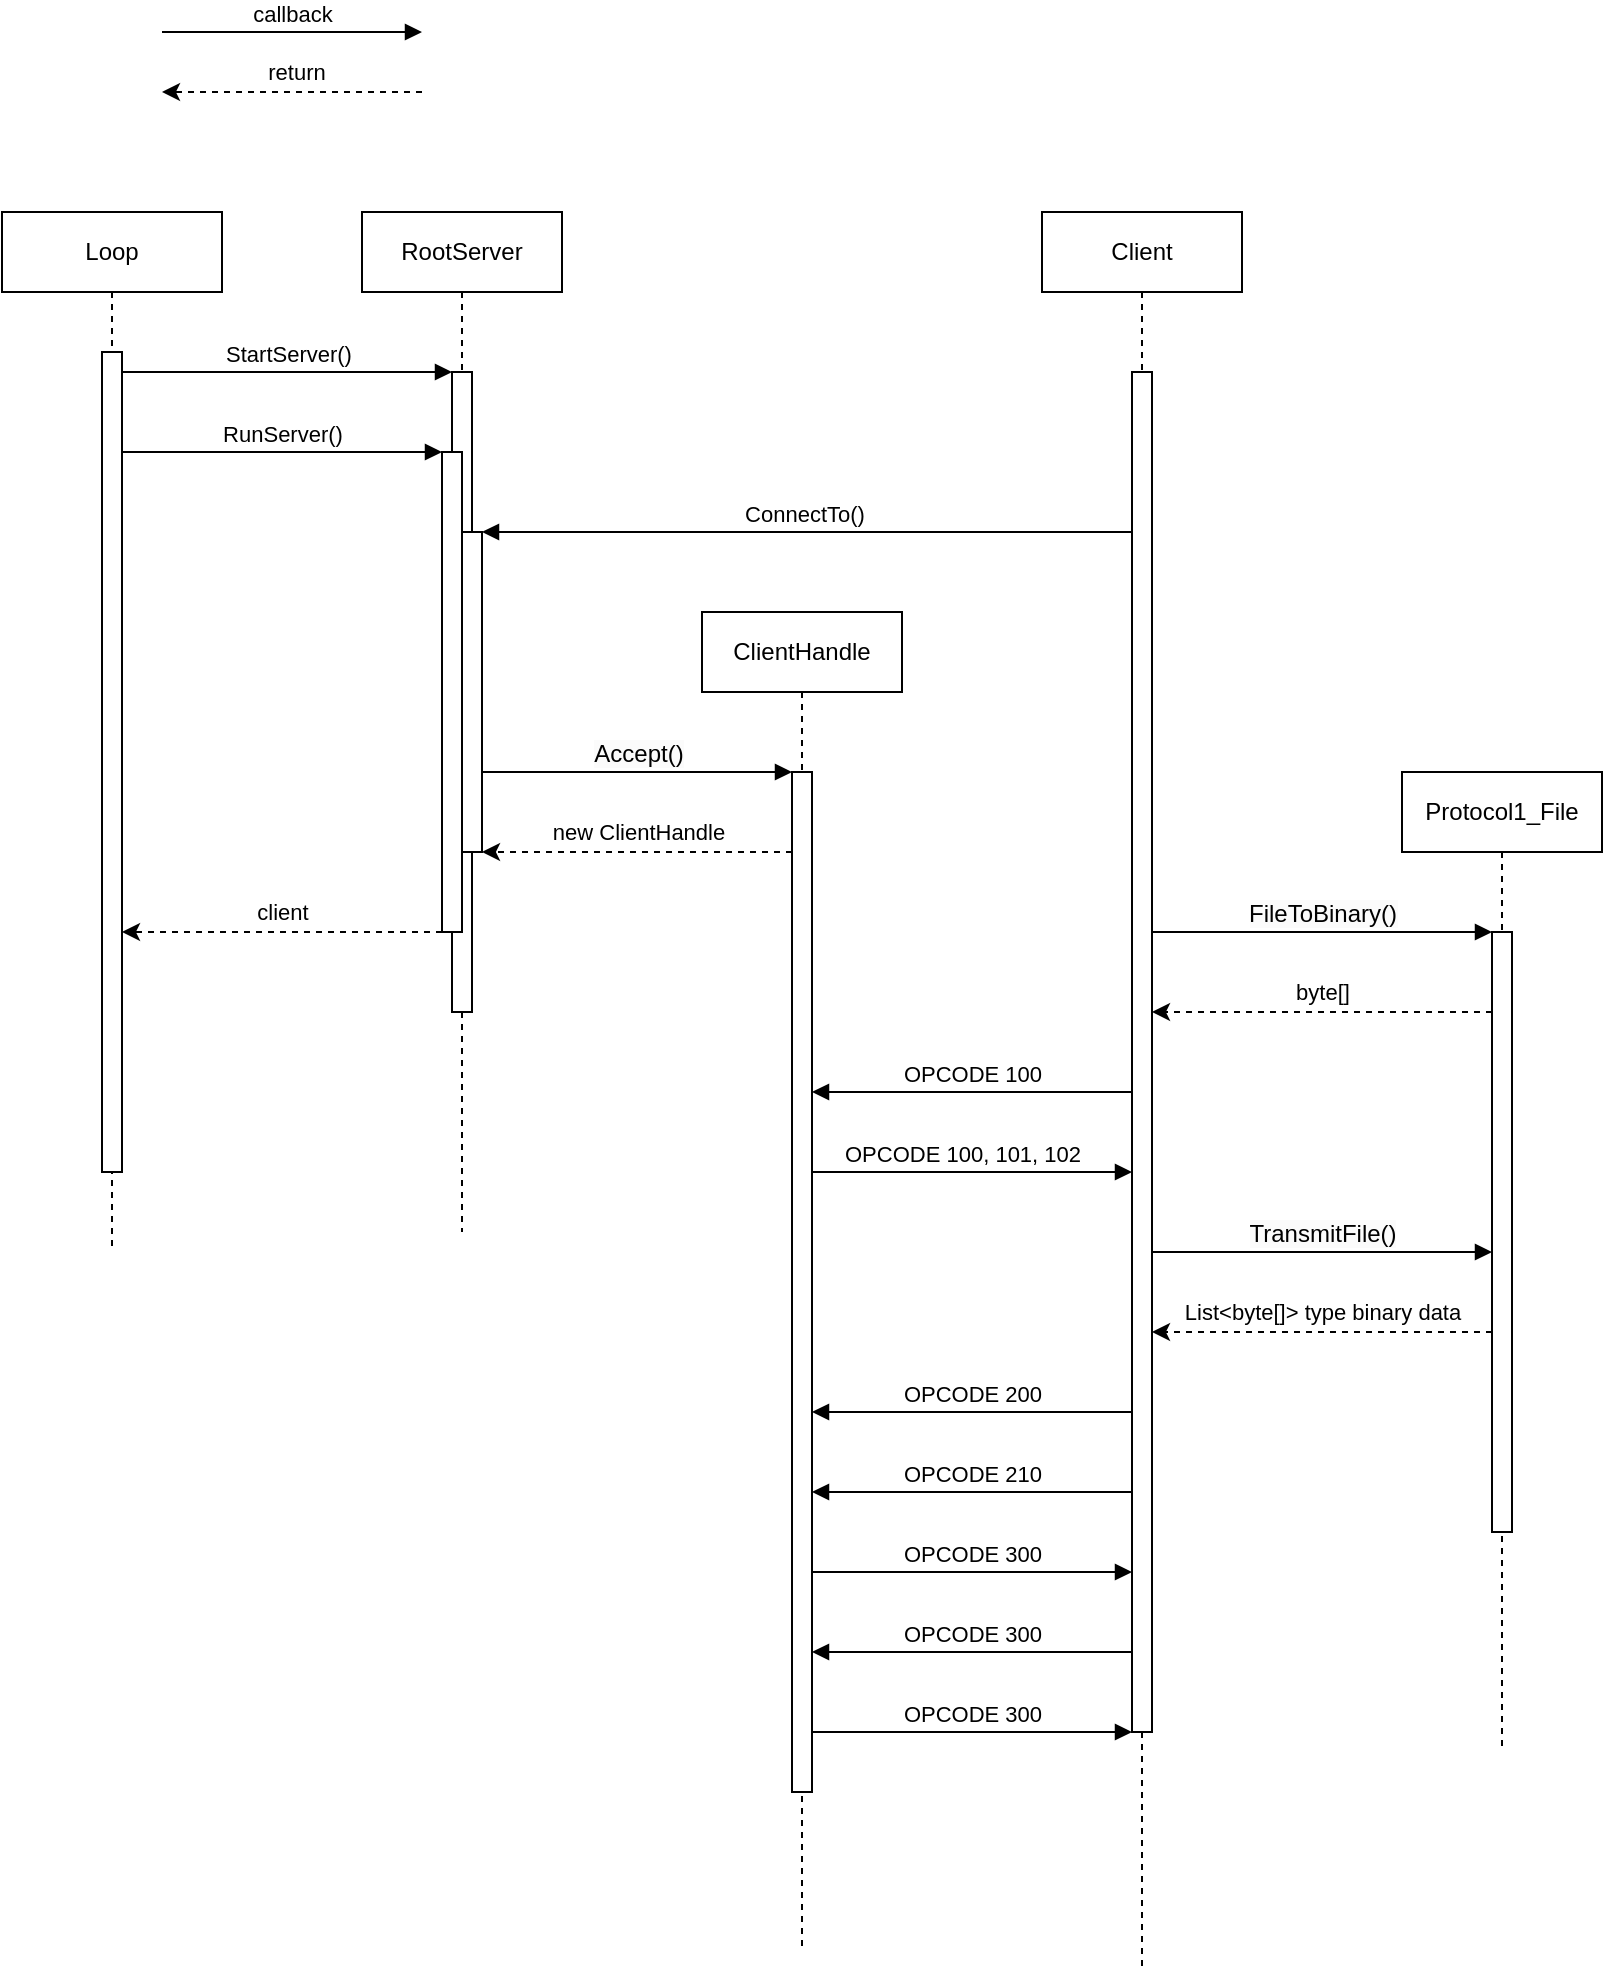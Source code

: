 <mxfile version="24.9.1">
  <diagram name="Page-1" id="2YBvvXClWsGukQMizWep">
    <mxGraphModel dx="2049" dy="1114" grid="1" gridSize="10" guides="1" tooltips="1" connect="1" arrows="1" fold="1" page="1" pageScale="1" pageWidth="850" pageHeight="1100" math="0" shadow="0">
      <root>
        <mxCell id="0" />
        <mxCell id="1" parent="0" />
        <mxCell id="aM9ryv3xv72pqoxQDRHE-1" value="Loop" style="shape=umlLifeline;perimeter=lifelinePerimeter;whiteSpace=wrap;html=1;container=0;dropTarget=0;collapsible=0;recursiveResize=0;outlineConnect=0;portConstraint=eastwest;newEdgeStyle={&quot;edgeStyle&quot;:&quot;elbowEdgeStyle&quot;,&quot;elbow&quot;:&quot;vertical&quot;,&quot;curved&quot;:0,&quot;rounded&quot;:0};" parent="1" vertex="1">
          <mxGeometry x="240" y="120" width="110" height="520" as="geometry" />
        </mxCell>
        <mxCell id="aM9ryv3xv72pqoxQDRHE-2" value="" style="html=1;points=[];perimeter=orthogonalPerimeter;outlineConnect=0;targetShapes=umlLifeline;portConstraint=eastwest;newEdgeStyle={&quot;edgeStyle&quot;:&quot;elbowEdgeStyle&quot;,&quot;elbow&quot;:&quot;vertical&quot;,&quot;curved&quot;:0,&quot;rounded&quot;:0};" parent="aM9ryv3xv72pqoxQDRHE-1" vertex="1">
          <mxGeometry x="50" y="70" width="10" height="410" as="geometry" />
        </mxCell>
        <mxCell id="aM9ryv3xv72pqoxQDRHE-5" value="RootServer" style="shape=umlLifeline;perimeter=lifelinePerimeter;whiteSpace=wrap;html=1;container=0;dropTarget=0;collapsible=0;recursiveResize=0;outlineConnect=0;portConstraint=eastwest;newEdgeStyle={&quot;edgeStyle&quot;:&quot;elbowEdgeStyle&quot;,&quot;elbow&quot;:&quot;vertical&quot;,&quot;curved&quot;:0,&quot;rounded&quot;:0};" parent="1" vertex="1">
          <mxGeometry x="420" y="120" width="100" height="510" as="geometry" />
        </mxCell>
        <mxCell id="aM9ryv3xv72pqoxQDRHE-6" value="" style="html=1;points=[];perimeter=orthogonalPerimeter;outlineConnect=0;targetShapes=umlLifeline;portConstraint=eastwest;newEdgeStyle={&quot;edgeStyle&quot;:&quot;elbowEdgeStyle&quot;,&quot;elbow&quot;:&quot;vertical&quot;,&quot;curved&quot;:0,&quot;rounded&quot;:0};" parent="aM9ryv3xv72pqoxQDRHE-5" vertex="1">
          <mxGeometry x="45" y="80" width="10" height="320" as="geometry" />
        </mxCell>
        <mxCell id="BWTJIb0yomok6V5Ke0bs-16" value="" style="html=1;points=[];perimeter=orthogonalPerimeter;outlineConnect=0;targetShapes=umlLifeline;portConstraint=eastwest;newEdgeStyle={&quot;edgeStyle&quot;:&quot;elbowEdgeStyle&quot;,&quot;elbow&quot;:&quot;vertical&quot;,&quot;curved&quot;:0,&quot;rounded&quot;:0};" parent="aM9ryv3xv72pqoxQDRHE-5" vertex="1">
          <mxGeometry x="40" y="120" width="10" height="240" as="geometry" />
        </mxCell>
        <mxCell id="BWTJIb0yomok6V5Ke0bs-19" value="" style="html=1;points=[];perimeter=orthogonalPerimeter;outlineConnect=0;targetShapes=umlLifeline;portConstraint=eastwest;newEdgeStyle={&quot;edgeStyle&quot;:&quot;elbowEdgeStyle&quot;,&quot;elbow&quot;:&quot;vertical&quot;,&quot;curved&quot;:0,&quot;rounded&quot;:0};" parent="aM9ryv3xv72pqoxQDRHE-5" vertex="1">
          <mxGeometry x="50" y="160" width="10" height="160" as="geometry" />
        </mxCell>
        <mxCell id="aM9ryv3xv72pqoxQDRHE-7" value="StartServer()" style="html=1;verticalAlign=bottom;endArrow=block;edgeStyle=elbowEdgeStyle;elbow=vertical;curved=0;rounded=0;" parent="1" source="aM9ryv3xv72pqoxQDRHE-2" target="aM9ryv3xv72pqoxQDRHE-6" edge="1">
          <mxGeometry relative="1" as="geometry">
            <mxPoint x="395" y="210" as="sourcePoint" />
            <Array as="points">
              <mxPoint x="380" y="200" />
            </Array>
          </mxGeometry>
        </mxCell>
        <mxCell id="aM9ryv3xv72pqoxQDRHE-9" value="callback" style="html=1;verticalAlign=bottom;endArrow=block;edgeStyle=elbowEdgeStyle;elbow=vertical;curved=0;rounded=0;" parent="1" edge="1">
          <mxGeometry relative="1" as="geometry">
            <mxPoint x="320" y="30" as="sourcePoint" />
            <Array as="points">
              <mxPoint x="430" y="30" />
            </Array>
            <mxPoint x="450" y="30" as="targetPoint" />
          </mxGeometry>
        </mxCell>
        <mxCell id="BWTJIb0yomok6V5Ke0bs-8" value="ClientHandle" style="shape=umlLifeline;perimeter=lifelinePerimeter;whiteSpace=wrap;html=1;container=0;dropTarget=0;collapsible=0;recursiveResize=0;outlineConnect=0;portConstraint=eastwest;newEdgeStyle={&quot;edgeStyle&quot;:&quot;elbowEdgeStyle&quot;,&quot;elbow&quot;:&quot;vertical&quot;,&quot;curved&quot;:0,&quot;rounded&quot;:0};" parent="1" vertex="1">
          <mxGeometry x="590" y="320" width="100" height="670" as="geometry" />
        </mxCell>
        <mxCell id="BWTJIb0yomok6V5Ke0bs-9" value="" style="html=1;points=[];perimeter=orthogonalPerimeter;outlineConnect=0;targetShapes=umlLifeline;portConstraint=eastwest;newEdgeStyle={&quot;edgeStyle&quot;:&quot;elbowEdgeStyle&quot;,&quot;elbow&quot;:&quot;vertical&quot;,&quot;curved&quot;:0,&quot;rounded&quot;:0};" parent="BWTJIb0yomok6V5Ke0bs-8" vertex="1">
          <mxGeometry x="45" y="80" width="10" height="510" as="geometry" />
        </mxCell>
        <mxCell id="BWTJIb0yomok6V5Ke0bs-10" value="Client" style="shape=umlLifeline;perimeter=lifelinePerimeter;whiteSpace=wrap;html=1;container=0;dropTarget=0;collapsible=0;recursiveResize=0;outlineConnect=0;portConstraint=eastwest;newEdgeStyle={&quot;edgeStyle&quot;:&quot;elbowEdgeStyle&quot;,&quot;elbow&quot;:&quot;vertical&quot;,&quot;curved&quot;:0,&quot;rounded&quot;:0};" parent="1" vertex="1">
          <mxGeometry x="760" y="120" width="100" height="880" as="geometry" />
        </mxCell>
        <mxCell id="BWTJIb0yomok6V5Ke0bs-11" value="" style="html=1;points=[];perimeter=orthogonalPerimeter;outlineConnect=0;targetShapes=umlLifeline;portConstraint=eastwest;newEdgeStyle={&quot;edgeStyle&quot;:&quot;elbowEdgeStyle&quot;,&quot;elbow&quot;:&quot;vertical&quot;,&quot;curved&quot;:0,&quot;rounded&quot;:0};" parent="BWTJIb0yomok6V5Ke0bs-10" vertex="1">
          <mxGeometry x="45" y="80" width="10" height="680" as="geometry" />
        </mxCell>
        <mxCell id="BWTJIb0yomok6V5Ke0bs-12" value="RunServer()" style="html=1;verticalAlign=bottom;endArrow=block;edgeStyle=elbowEdgeStyle;elbow=vertical;curved=0;rounded=0;entryX=0;entryY=0;entryDx=0;entryDy=0;" parent="1" source="aM9ryv3xv72pqoxQDRHE-2" edge="1">
          <mxGeometry relative="1" as="geometry">
            <mxPoint x="310" y="210" as="sourcePoint" />
            <Array as="points">
              <mxPoint x="390" y="240" />
            </Array>
            <mxPoint x="460" y="240" as="targetPoint" />
          </mxGeometry>
        </mxCell>
        <mxCell id="BWTJIb0yomok6V5Ke0bs-13" value="ConnectTo()" style="html=1;verticalAlign=bottom;endArrow=block;edgeStyle=elbowEdgeStyle;elbow=vertical;curved=0;rounded=0;" parent="1" source="BWTJIb0yomok6V5Ke0bs-11" target="BWTJIb0yomok6V5Ke0bs-19" edge="1">
          <mxGeometry x="0.011" relative="1" as="geometry">
            <mxPoint x="570" y="300" as="sourcePoint" />
            <Array as="points">
              <mxPoint x="550" y="280" />
            </Array>
            <mxPoint x="480" y="280" as="targetPoint" />
            <mxPoint as="offset" />
          </mxGeometry>
        </mxCell>
        <mxCell id="BWTJIb0yomok6V5Ke0bs-17" value="" style="endArrow=classic;html=1;rounded=0;dashed=1;" parent="1" source="BWTJIb0yomok6V5Ke0bs-16" target="aM9ryv3xv72pqoxQDRHE-2" edge="1">
          <mxGeometry width="50" height="50" relative="1" as="geometry">
            <mxPoint x="490" y="330" as="sourcePoint" />
            <mxPoint x="540" y="280" as="targetPoint" />
            <Array as="points">
              <mxPoint x="380" y="480" />
            </Array>
          </mxGeometry>
        </mxCell>
        <mxCell id="BWTJIb0yomok6V5Ke0bs-18" value="client" style="edgeLabel;html=1;align=center;verticalAlign=middle;resizable=0;points=[];" parent="BWTJIb0yomok6V5Ke0bs-17" vertex="1" connectable="0">
          <mxGeometry x="0.113" y="1" relative="1" as="geometry">
            <mxPoint x="9" y="-11" as="offset" />
          </mxGeometry>
        </mxCell>
        <mxCell id="BWTJIb0yomok6V5Ke0bs-20" value="&lt;span style=&quot;font-size: 12px; text-wrap-mode: wrap; background-color: rgb(251, 251, 251);&quot;&gt;Accept()&lt;/span&gt;" style="html=1;verticalAlign=bottom;endArrow=block;edgeStyle=elbowEdgeStyle;elbow=vertical;curved=0;rounded=0;" parent="1" source="BWTJIb0yomok6V5Ke0bs-19" target="BWTJIb0yomok6V5Ke0bs-9" edge="1">
          <mxGeometry x="-0.003" relative="1" as="geometry">
            <mxPoint x="310" y="210" as="sourcePoint" />
            <Array as="points">
              <mxPoint x="510" y="400" />
            </Array>
            <mxPoint x="475" y="210" as="targetPoint" />
            <mxPoint as="offset" />
          </mxGeometry>
        </mxCell>
        <mxCell id="BWTJIb0yomok6V5Ke0bs-21" value="" style="endArrow=classic;html=1;rounded=0;dashed=1;" parent="1" source="BWTJIb0yomok6V5Ke0bs-9" target="BWTJIb0yomok6V5Ke0bs-19" edge="1">
          <mxGeometry width="50" height="50" relative="1" as="geometry">
            <mxPoint x="470" y="330" as="sourcePoint" />
            <mxPoint x="310" y="330" as="targetPoint" />
            <Array as="points">
              <mxPoint x="590" y="440" />
            </Array>
          </mxGeometry>
        </mxCell>
        <mxCell id="BWTJIb0yomok6V5Ke0bs-22" value="new ClientHandle" style="edgeLabel;html=1;align=center;verticalAlign=middle;resizable=0;points=[];" parent="BWTJIb0yomok6V5Ke0bs-21" vertex="1" connectable="0">
          <mxGeometry x="0.113" y="1" relative="1" as="geometry">
            <mxPoint x="9" y="-11" as="offset" />
          </mxGeometry>
        </mxCell>
        <mxCell id="dHwghNjNQ53B7s980lVL-1" value="" style="endArrow=classic;html=1;rounded=0;dashed=1;" parent="1" edge="1">
          <mxGeometry width="50" height="50" relative="1" as="geometry">
            <mxPoint x="450" y="60" as="sourcePoint" />
            <mxPoint x="320" y="60" as="targetPoint" />
            <Array as="points">
              <mxPoint x="430" y="60" />
            </Array>
          </mxGeometry>
        </mxCell>
        <mxCell id="dHwghNjNQ53B7s980lVL-2" value="return" style="edgeLabel;html=1;align=center;verticalAlign=middle;resizable=0;points=[];" parent="dHwghNjNQ53B7s980lVL-1" vertex="1" connectable="0">
          <mxGeometry x="0.113" y="1" relative="1" as="geometry">
            <mxPoint x="9" y="-11" as="offset" />
          </mxGeometry>
        </mxCell>
        <mxCell id="dHwghNjNQ53B7s980lVL-3" value="OPCODE 100" style="html=1;verticalAlign=bottom;endArrow=block;edgeStyle=elbowEdgeStyle;elbow=vertical;curved=0;rounded=0;" parent="1" source="BWTJIb0yomok6V5Ke0bs-11" target="BWTJIb0yomok6V5Ke0bs-9" edge="1">
          <mxGeometry relative="1" as="geometry">
            <mxPoint x="630" y="500" as="sourcePoint" />
            <Array as="points">
              <mxPoint x="670" y="560" />
            </Array>
            <mxPoint x="795" y="500" as="targetPoint" />
          </mxGeometry>
        </mxCell>
        <mxCell id="dHwghNjNQ53B7s980lVL-4" value="OPCODE 100, 101, 102" style="html=1;verticalAlign=bottom;endArrow=block;edgeStyle=elbowEdgeStyle;elbow=vertical;curved=0;rounded=0;" parent="1" source="BWTJIb0yomok6V5Ke0bs-9" target="BWTJIb0yomok6V5Ke0bs-11" edge="1">
          <mxGeometry x="-0.062" relative="1" as="geometry">
            <mxPoint x="815" y="490" as="sourcePoint" />
            <Array as="points">
              <mxPoint x="760" y="600" />
            </Array>
            <mxPoint x="655" y="490" as="targetPoint" />
            <mxPoint as="offset" />
          </mxGeometry>
        </mxCell>
        <mxCell id="dHwghNjNQ53B7s980lVL-5" value="OPCODE 200" style="html=1;verticalAlign=bottom;endArrow=block;edgeStyle=elbowEdgeStyle;elbow=vertical;curved=0;rounded=0;" parent="1" source="BWTJIb0yomok6V5Ke0bs-11" target="BWTJIb0yomok6V5Ke0bs-9" edge="1">
          <mxGeometry relative="1" as="geometry">
            <mxPoint x="750" y="610" as="sourcePoint" />
            <Array as="points">
              <mxPoint x="770" y="720" />
            </Array>
            <mxPoint x="640" y="560" as="targetPoint" />
          </mxGeometry>
        </mxCell>
        <mxCell id="dHwghNjNQ53B7s980lVL-6" value="OPCODE 300" style="html=1;verticalAlign=bottom;endArrow=block;edgeStyle=elbowEdgeStyle;elbow=vertical;curved=0;rounded=0;" parent="1" source="BWTJIb0yomok6V5Ke0bs-11" target="BWTJIb0yomok6V5Ke0bs-9" edge="1">
          <mxGeometry relative="1" as="geometry">
            <mxPoint x="655" y="530" as="sourcePoint" />
            <Array as="points">
              <mxPoint x="750" y="840" />
            </Array>
            <mxPoint x="710" y="600" as="targetPoint" />
            <mxPoint as="offset" />
          </mxGeometry>
        </mxCell>
        <mxCell id="dHwghNjNQ53B7s980lVL-7" value="OPCODE 300" style="html=1;verticalAlign=bottom;endArrow=block;edgeStyle=elbowEdgeStyle;elbow=vertical;curved=0;rounded=0;" parent="1" source="BWTJIb0yomok6V5Ke0bs-9" target="BWTJIb0yomok6V5Ke0bs-11" edge="1">
          <mxGeometry relative="1" as="geometry">
            <mxPoint x="655" y="650" as="sourcePoint" />
            <Array as="points">
              <mxPoint x="770" y="880" />
            </Array>
            <mxPoint x="815" y="650" as="targetPoint" />
            <mxPoint as="offset" />
          </mxGeometry>
        </mxCell>
        <mxCell id="dHwghNjNQ53B7s980lVL-8" value="OPCODE 300" style="html=1;verticalAlign=bottom;endArrow=block;edgeStyle=elbowEdgeStyle;elbow=vertical;curved=0;rounded=0;" parent="1" source="BWTJIb0yomok6V5Ke0bs-9" target="BWTJIb0yomok6V5Ke0bs-11" edge="1">
          <mxGeometry relative="1" as="geometry">
            <mxPoint x="655" y="690" as="sourcePoint" />
            <Array as="points">
              <mxPoint x="740" y="800" />
            </Array>
            <mxPoint x="815" y="690" as="targetPoint" />
            <mxPoint as="offset" />
          </mxGeometry>
        </mxCell>
        <mxCell id="dHwghNjNQ53B7s980lVL-11" value="Protocol1_File" style="shape=umlLifeline;perimeter=lifelinePerimeter;whiteSpace=wrap;html=1;container=0;dropTarget=0;collapsible=0;recursiveResize=0;outlineConnect=0;portConstraint=eastwest;newEdgeStyle={&quot;edgeStyle&quot;:&quot;elbowEdgeStyle&quot;,&quot;elbow&quot;:&quot;vertical&quot;,&quot;curved&quot;:0,&quot;rounded&quot;:0};" parent="1" vertex="1">
          <mxGeometry x="940" y="400" width="100" height="490" as="geometry" />
        </mxCell>
        <mxCell id="dHwghNjNQ53B7s980lVL-12" value="" style="html=1;points=[];perimeter=orthogonalPerimeter;outlineConnect=0;targetShapes=umlLifeline;portConstraint=eastwest;newEdgeStyle={&quot;edgeStyle&quot;:&quot;elbowEdgeStyle&quot;,&quot;elbow&quot;:&quot;vertical&quot;,&quot;curved&quot;:0,&quot;rounded&quot;:0};" parent="dHwghNjNQ53B7s980lVL-11" vertex="1">
          <mxGeometry x="45" y="80" width="10" height="300" as="geometry" />
        </mxCell>
        <mxCell id="dHwghNjNQ53B7s980lVL-13" value="&lt;span style=&quot;font-size: 12px; text-wrap-mode: wrap; background-color: rgb(251, 251, 251);&quot;&gt;FileToBinary()&lt;/span&gt;" style="html=1;verticalAlign=bottom;endArrow=block;edgeStyle=elbowEdgeStyle;elbow=vertical;curved=0;rounded=0;" parent="1" source="BWTJIb0yomok6V5Ke0bs-11" target="dHwghNjNQ53B7s980lVL-12" edge="1">
          <mxGeometry x="-0.003" relative="1" as="geometry">
            <mxPoint x="800" y="520" as="sourcePoint" />
            <Array as="points">
              <mxPoint x="860" y="480" />
            </Array>
            <mxPoint x="955" y="520" as="targetPoint" />
            <mxPoint as="offset" />
          </mxGeometry>
        </mxCell>
        <mxCell id="dHwghNjNQ53B7s980lVL-14" value="" style="endArrow=classic;html=1;rounded=0;dashed=1;" parent="1" source="dHwghNjNQ53B7s980lVL-12" target="BWTJIb0yomok6V5Ke0bs-11" edge="1">
          <mxGeometry width="50" height="50" relative="1" as="geometry">
            <mxPoint x="645" y="450" as="sourcePoint" />
            <mxPoint x="490" y="450" as="targetPoint" />
            <Array as="points">
              <mxPoint x="940" y="520" />
            </Array>
          </mxGeometry>
        </mxCell>
        <mxCell id="dHwghNjNQ53B7s980lVL-15" value="byte[]" style="edgeLabel;html=1;align=center;verticalAlign=middle;resizable=0;points=[];" parent="dHwghNjNQ53B7s980lVL-14" vertex="1" connectable="0">
          <mxGeometry x="0.113" y="1" relative="1" as="geometry">
            <mxPoint x="9" y="-11" as="offset" />
          </mxGeometry>
        </mxCell>
        <mxCell id="dHwghNjNQ53B7s980lVL-16" value="&lt;span style=&quot;font-size: 12px; text-wrap-mode: wrap; background-color: rgb(251, 251, 251);&quot;&gt;TransmitFile()&lt;/span&gt;" style="html=1;verticalAlign=bottom;endArrow=block;edgeStyle=elbowEdgeStyle;elbow=vertical;curved=0;rounded=0;" parent="1" source="BWTJIb0yomok6V5Ke0bs-11" target="dHwghNjNQ53B7s980lVL-12" edge="1">
          <mxGeometry x="-0.003" relative="1" as="geometry">
            <mxPoint x="820" y="570" as="sourcePoint" />
            <Array as="points">
              <mxPoint x="830" y="640" />
            </Array>
            <mxPoint x="990" y="570" as="targetPoint" />
            <mxPoint as="offset" />
          </mxGeometry>
        </mxCell>
        <mxCell id="dHwghNjNQ53B7s980lVL-17" value="" style="endArrow=classic;html=1;rounded=0;dashed=1;" parent="1" source="dHwghNjNQ53B7s980lVL-12" target="BWTJIb0yomok6V5Ke0bs-11" edge="1">
          <mxGeometry width="50" height="50" relative="1" as="geometry">
            <mxPoint x="995" y="560" as="sourcePoint" />
            <mxPoint x="825" y="560" as="targetPoint" />
            <Array as="points">
              <mxPoint x="920" y="680" />
            </Array>
          </mxGeometry>
        </mxCell>
        <mxCell id="dHwghNjNQ53B7s980lVL-18" value="List&amp;lt;byte[]&amp;gt; type binary data" style="edgeLabel;html=1;align=center;verticalAlign=middle;resizable=0;points=[];" parent="dHwghNjNQ53B7s980lVL-17" vertex="1" connectable="0">
          <mxGeometry x="0.113" y="1" relative="1" as="geometry">
            <mxPoint x="9" y="-11" as="offset" />
          </mxGeometry>
        </mxCell>
        <mxCell id="pczVk37zEd-j-2-A9qn--1" value="OPCODE 210" style="html=1;verticalAlign=bottom;endArrow=block;edgeStyle=elbowEdgeStyle;elbow=vertical;curved=0;rounded=0;" edge="1" parent="1" source="BWTJIb0yomok6V5Ke0bs-11" target="BWTJIb0yomok6V5Ke0bs-9">
          <mxGeometry relative="1" as="geometry">
            <mxPoint x="815" y="730" as="sourcePoint" />
            <Array as="points">
              <mxPoint x="780" y="760" />
            </Array>
            <mxPoint x="655" y="730" as="targetPoint" />
          </mxGeometry>
        </mxCell>
      </root>
    </mxGraphModel>
  </diagram>
</mxfile>
